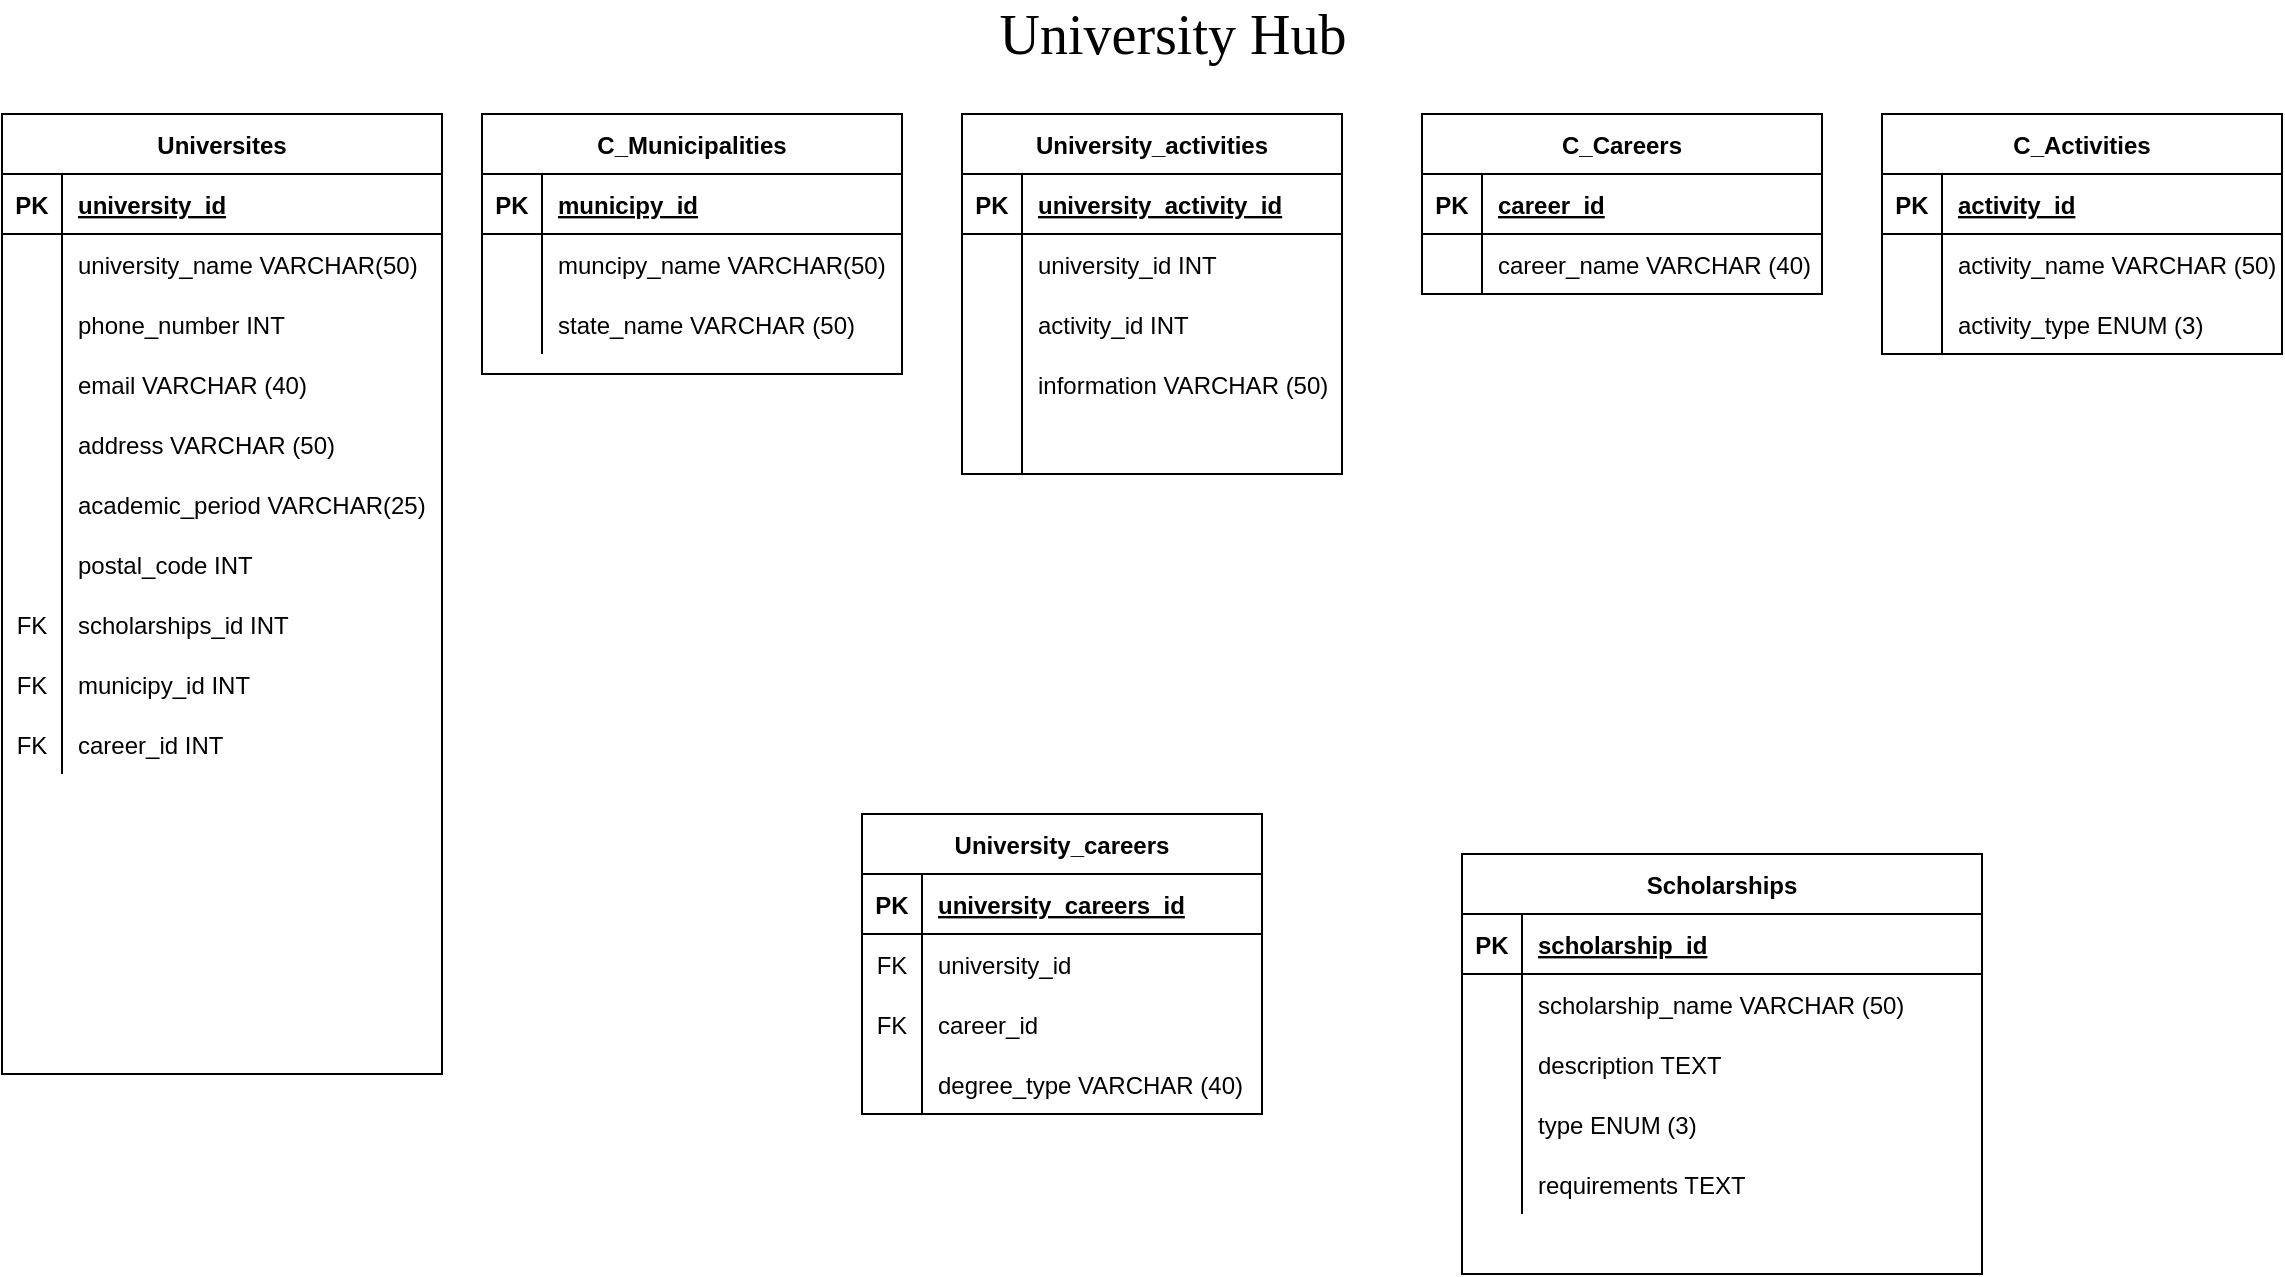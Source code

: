 <mxfile version="13.7.6" type="github">
  <diagram id="W1sH6OFh1roLbbkazUPK" name="Page-1">
    <mxGraphModel dx="2031" dy="690" grid="1" gridSize="10" guides="1" tooltips="1" connect="1" arrows="1" fold="1" page="1" pageScale="1" pageWidth="850" pageHeight="1100" math="0" shadow="0">
      <root>
        <mxCell id="0" />
        <mxCell id="1" parent="0" />
        <mxCell id="lba87AovnTTibqNIR0Lu-68" value="&lt;font style=&quot;font-size: 28px&quot; face=&quot;Times New Roman&quot;&gt;University Hub&lt;/font&gt;" style="text;html=1;align=center;verticalAlign=middle;resizable=0;points=[];autosize=1;" parent="1" vertex="1">
          <mxGeometry x="300" y="10" width="190" height="20" as="geometry" />
        </mxCell>
        <mxCell id="lba87AovnTTibqNIR0Lu-69" value="C_Municipalities" style="shape=table;startSize=30;container=1;collapsible=1;childLayout=tableLayout;fixedRows=1;rowLines=0;fontStyle=1;align=center;resizeLast=1;" parent="1" vertex="1">
          <mxGeometry x="50" y="60" width="210" height="130" as="geometry" />
        </mxCell>
        <mxCell id="lba87AovnTTibqNIR0Lu-70" value="" style="shape=partialRectangle;collapsible=0;dropTarget=0;pointerEvents=0;fillColor=none;top=0;left=0;bottom=1;right=0;points=[[0,0.5],[1,0.5]];portConstraint=eastwest;" parent="lba87AovnTTibqNIR0Lu-69" vertex="1">
          <mxGeometry y="30" width="210" height="30" as="geometry" />
        </mxCell>
        <mxCell id="lba87AovnTTibqNIR0Lu-71" value="PK" style="shape=partialRectangle;connectable=0;fillColor=none;top=0;left=0;bottom=0;right=0;fontStyle=1;overflow=hidden;" parent="lba87AovnTTibqNIR0Lu-70" vertex="1">
          <mxGeometry width="30" height="30" as="geometry" />
        </mxCell>
        <mxCell id="lba87AovnTTibqNIR0Lu-72" value="municipy_id" style="shape=partialRectangle;connectable=0;fillColor=none;top=0;left=0;bottom=0;right=0;align=left;spacingLeft=6;fontStyle=5;overflow=hidden;" parent="lba87AovnTTibqNIR0Lu-70" vertex="1">
          <mxGeometry x="30" width="180" height="30" as="geometry" />
        </mxCell>
        <mxCell id="lba87AovnTTibqNIR0Lu-73" value="" style="shape=partialRectangle;collapsible=0;dropTarget=0;pointerEvents=0;fillColor=none;top=0;left=0;bottom=0;right=0;points=[[0,0.5],[1,0.5]];portConstraint=eastwest;" parent="lba87AovnTTibqNIR0Lu-69" vertex="1">
          <mxGeometry y="60" width="210" height="30" as="geometry" />
        </mxCell>
        <mxCell id="lba87AovnTTibqNIR0Lu-74" value="" style="shape=partialRectangle;connectable=0;fillColor=none;top=0;left=0;bottom=0;right=0;editable=1;overflow=hidden;" parent="lba87AovnTTibqNIR0Lu-73" vertex="1">
          <mxGeometry width="30" height="30" as="geometry" />
        </mxCell>
        <mxCell id="lba87AovnTTibqNIR0Lu-75" value="muncipy_name VARCHAR(50)" style="shape=partialRectangle;connectable=0;fillColor=none;top=0;left=0;bottom=0;right=0;align=left;spacingLeft=6;overflow=hidden;" parent="lba87AovnTTibqNIR0Lu-73" vertex="1">
          <mxGeometry x="30" width="180" height="30" as="geometry" />
        </mxCell>
        <mxCell id="lba87AovnTTibqNIR0Lu-76" value="" style="shape=partialRectangle;collapsible=0;dropTarget=0;pointerEvents=0;fillColor=none;top=0;left=0;bottom=0;right=0;points=[[0,0.5],[1,0.5]];portConstraint=eastwest;" parent="lba87AovnTTibqNIR0Lu-69" vertex="1">
          <mxGeometry y="90" width="210" height="30" as="geometry" />
        </mxCell>
        <mxCell id="lba87AovnTTibqNIR0Lu-77" value="" style="shape=partialRectangle;connectable=0;fillColor=none;top=0;left=0;bottom=0;right=0;editable=1;overflow=hidden;" parent="lba87AovnTTibqNIR0Lu-76" vertex="1">
          <mxGeometry width="30" height="30" as="geometry" />
        </mxCell>
        <mxCell id="lba87AovnTTibqNIR0Lu-78" value="state_name VARCHAR (50)" style="shape=partialRectangle;connectable=0;fillColor=none;top=0;left=0;bottom=0;right=0;align=left;spacingLeft=6;overflow=hidden;" parent="lba87AovnTTibqNIR0Lu-76" vertex="1">
          <mxGeometry x="30" width="180" height="30" as="geometry" />
        </mxCell>
        <mxCell id="stJN1wXWKb7YKqjHWtWD-16" value="University_activities" style="shape=table;startSize=30;container=1;collapsible=1;childLayout=tableLayout;fixedRows=1;rowLines=0;fontStyle=1;align=center;resizeLast=1;" parent="1" vertex="1">
          <mxGeometry x="290" y="60" width="190" height="180" as="geometry" />
        </mxCell>
        <mxCell id="stJN1wXWKb7YKqjHWtWD-17" value="" style="shape=partialRectangle;collapsible=0;dropTarget=0;pointerEvents=0;fillColor=none;top=0;left=0;bottom=1;right=0;points=[[0,0.5],[1,0.5]];portConstraint=eastwest;" parent="stJN1wXWKb7YKqjHWtWD-16" vertex="1">
          <mxGeometry y="30" width="190" height="30" as="geometry" />
        </mxCell>
        <mxCell id="stJN1wXWKb7YKqjHWtWD-18" value="PK" style="shape=partialRectangle;connectable=0;fillColor=none;top=0;left=0;bottom=0;right=0;fontStyle=1;overflow=hidden;" parent="stJN1wXWKb7YKqjHWtWD-17" vertex="1">
          <mxGeometry width="30" height="30" as="geometry" />
        </mxCell>
        <mxCell id="stJN1wXWKb7YKqjHWtWD-19" value="university_activity_id" style="shape=partialRectangle;connectable=0;fillColor=none;top=0;left=0;bottom=0;right=0;align=left;spacingLeft=6;fontStyle=5;overflow=hidden;" parent="stJN1wXWKb7YKqjHWtWD-17" vertex="1">
          <mxGeometry x="30" width="160" height="30" as="geometry" />
        </mxCell>
        <mxCell id="stJN1wXWKb7YKqjHWtWD-20" value="" style="shape=partialRectangle;collapsible=0;dropTarget=0;pointerEvents=0;fillColor=none;top=0;left=0;bottom=0;right=0;points=[[0,0.5],[1,0.5]];portConstraint=eastwest;" parent="stJN1wXWKb7YKqjHWtWD-16" vertex="1">
          <mxGeometry y="60" width="190" height="30" as="geometry" />
        </mxCell>
        <mxCell id="stJN1wXWKb7YKqjHWtWD-21" value="" style="shape=partialRectangle;connectable=0;fillColor=none;top=0;left=0;bottom=0;right=0;editable=1;overflow=hidden;" parent="stJN1wXWKb7YKqjHWtWD-20" vertex="1">
          <mxGeometry width="30" height="30" as="geometry" />
        </mxCell>
        <mxCell id="stJN1wXWKb7YKqjHWtWD-22" value="university_id INT " style="shape=partialRectangle;connectable=0;fillColor=none;top=0;left=0;bottom=0;right=0;align=left;spacingLeft=6;overflow=hidden;" parent="stJN1wXWKb7YKqjHWtWD-20" vertex="1">
          <mxGeometry x="30" width="160" height="30" as="geometry" />
        </mxCell>
        <mxCell id="stJN1wXWKb7YKqjHWtWD-23" value="" style="shape=partialRectangle;collapsible=0;dropTarget=0;pointerEvents=0;fillColor=none;top=0;left=0;bottom=0;right=0;points=[[0,0.5],[1,0.5]];portConstraint=eastwest;" parent="stJN1wXWKb7YKqjHWtWD-16" vertex="1">
          <mxGeometry y="90" width="190" height="30" as="geometry" />
        </mxCell>
        <mxCell id="stJN1wXWKb7YKqjHWtWD-24" value="" style="shape=partialRectangle;connectable=0;fillColor=none;top=0;left=0;bottom=0;right=0;editable=1;overflow=hidden;" parent="stJN1wXWKb7YKqjHWtWD-23" vertex="1">
          <mxGeometry width="30" height="30" as="geometry" />
        </mxCell>
        <mxCell id="stJN1wXWKb7YKqjHWtWD-25" value="activity_id INT" style="shape=partialRectangle;connectable=0;fillColor=none;top=0;left=0;bottom=0;right=0;align=left;spacingLeft=6;overflow=hidden;" parent="stJN1wXWKb7YKqjHWtWD-23" vertex="1">
          <mxGeometry x="30" width="160" height="30" as="geometry" />
        </mxCell>
        <mxCell id="qsJC-0brQPdeC4saic5G-6" value="" style="shape=partialRectangle;collapsible=0;dropTarget=0;pointerEvents=0;fillColor=none;top=0;left=0;bottom=0;right=0;points=[[0,0.5],[1,0.5]];portConstraint=eastwest;" vertex="1" parent="stJN1wXWKb7YKqjHWtWD-16">
          <mxGeometry y="120" width="190" height="30" as="geometry" />
        </mxCell>
        <mxCell id="qsJC-0brQPdeC4saic5G-7" value="" style="shape=partialRectangle;connectable=0;fillColor=none;top=0;left=0;bottom=0;right=0;editable=1;overflow=hidden;" vertex="1" parent="qsJC-0brQPdeC4saic5G-6">
          <mxGeometry width="30" height="30" as="geometry" />
        </mxCell>
        <mxCell id="qsJC-0brQPdeC4saic5G-8" value="information VARCHAR (50)" style="shape=partialRectangle;connectable=0;fillColor=none;top=0;left=0;bottom=0;right=0;align=left;spacingLeft=6;overflow=hidden;" vertex="1" parent="qsJC-0brQPdeC4saic5G-6">
          <mxGeometry x="30" width="160" height="30" as="geometry" />
        </mxCell>
        <mxCell id="JNHCOuILpo2n0i_o9hOy-1" value="" style="shape=partialRectangle;collapsible=0;dropTarget=0;pointerEvents=0;fillColor=none;top=0;left=0;bottom=0;right=0;points=[[0,0.5],[1,0.5]];portConstraint=eastwest;" vertex="1" parent="stJN1wXWKb7YKqjHWtWD-16">
          <mxGeometry y="150" width="190" height="30" as="geometry" />
        </mxCell>
        <mxCell id="JNHCOuILpo2n0i_o9hOy-2" value="" style="shape=partialRectangle;connectable=0;fillColor=none;top=0;left=0;bottom=0;right=0;editable=1;overflow=hidden;" vertex="1" parent="JNHCOuILpo2n0i_o9hOy-1">
          <mxGeometry width="30" height="30" as="geometry" />
        </mxCell>
        <mxCell id="JNHCOuILpo2n0i_o9hOy-3" value="" style="shape=partialRectangle;connectable=0;fillColor=none;top=0;left=0;bottom=0;right=0;align=left;spacingLeft=6;overflow=hidden;" vertex="1" parent="JNHCOuILpo2n0i_o9hOy-1">
          <mxGeometry x="30" width="160" height="30" as="geometry" />
        </mxCell>
        <mxCell id="JNHCOuILpo2n0i_o9hOy-4" value="Scholarships" style="shape=table;startSize=30;container=1;collapsible=1;childLayout=tableLayout;fixedRows=1;rowLines=0;fontStyle=1;align=center;resizeLast=1;" vertex="1" parent="1">
          <mxGeometry x="540" y="430" width="260" height="210" as="geometry" />
        </mxCell>
        <mxCell id="JNHCOuILpo2n0i_o9hOy-5" value="" style="shape=partialRectangle;collapsible=0;dropTarget=0;pointerEvents=0;fillColor=none;top=0;left=0;bottom=1;right=0;points=[[0,0.5],[1,0.5]];portConstraint=eastwest;" vertex="1" parent="JNHCOuILpo2n0i_o9hOy-4">
          <mxGeometry y="30" width="260" height="30" as="geometry" />
        </mxCell>
        <mxCell id="JNHCOuILpo2n0i_o9hOy-6" value="PK" style="shape=partialRectangle;connectable=0;fillColor=none;top=0;left=0;bottom=0;right=0;fontStyle=1;overflow=hidden;" vertex="1" parent="JNHCOuILpo2n0i_o9hOy-5">
          <mxGeometry width="30" height="30" as="geometry" />
        </mxCell>
        <mxCell id="JNHCOuILpo2n0i_o9hOy-7" value="scholarship_id" style="shape=partialRectangle;connectable=0;fillColor=none;top=0;left=0;bottom=0;right=0;align=left;spacingLeft=6;fontStyle=5;overflow=hidden;" vertex="1" parent="JNHCOuILpo2n0i_o9hOy-5">
          <mxGeometry x="30" width="230" height="30" as="geometry" />
        </mxCell>
        <mxCell id="JNHCOuILpo2n0i_o9hOy-8" value="" style="shape=partialRectangle;collapsible=0;dropTarget=0;pointerEvents=0;fillColor=none;top=0;left=0;bottom=0;right=0;points=[[0,0.5],[1,0.5]];portConstraint=eastwest;" vertex="1" parent="JNHCOuILpo2n0i_o9hOy-4">
          <mxGeometry y="60" width="260" height="30" as="geometry" />
        </mxCell>
        <mxCell id="JNHCOuILpo2n0i_o9hOy-9" value="" style="shape=partialRectangle;connectable=0;fillColor=none;top=0;left=0;bottom=0;right=0;editable=1;overflow=hidden;" vertex="1" parent="JNHCOuILpo2n0i_o9hOy-8">
          <mxGeometry width="30" height="30" as="geometry" />
        </mxCell>
        <mxCell id="JNHCOuILpo2n0i_o9hOy-10" value="scholarship_name VARCHAR (50)" style="shape=partialRectangle;connectable=0;fillColor=none;top=0;left=0;bottom=0;right=0;align=left;spacingLeft=6;overflow=hidden;" vertex="1" parent="JNHCOuILpo2n0i_o9hOy-8">
          <mxGeometry x="30" width="230" height="30" as="geometry" />
        </mxCell>
        <mxCell id="JNHCOuILpo2n0i_o9hOy-11" value="" style="shape=partialRectangle;collapsible=0;dropTarget=0;pointerEvents=0;fillColor=none;top=0;left=0;bottom=0;right=0;points=[[0,0.5],[1,0.5]];portConstraint=eastwest;" vertex="1" parent="JNHCOuILpo2n0i_o9hOy-4">
          <mxGeometry y="90" width="260" height="30" as="geometry" />
        </mxCell>
        <mxCell id="JNHCOuILpo2n0i_o9hOy-12" value="" style="shape=partialRectangle;connectable=0;fillColor=none;top=0;left=0;bottom=0;right=0;editable=1;overflow=hidden;" vertex="1" parent="JNHCOuILpo2n0i_o9hOy-11">
          <mxGeometry width="30" height="30" as="geometry" />
        </mxCell>
        <mxCell id="JNHCOuILpo2n0i_o9hOy-13" value="description TEXT" style="shape=partialRectangle;connectable=0;fillColor=none;top=0;left=0;bottom=0;right=0;align=left;spacingLeft=6;overflow=hidden;" vertex="1" parent="JNHCOuILpo2n0i_o9hOy-11">
          <mxGeometry x="30" width="230" height="30" as="geometry" />
        </mxCell>
        <mxCell id="JNHCOuILpo2n0i_o9hOy-14" value="" style="shape=partialRectangle;collapsible=0;dropTarget=0;pointerEvents=0;fillColor=none;top=0;left=0;bottom=0;right=0;points=[[0,0.5],[1,0.5]];portConstraint=eastwest;" vertex="1" parent="JNHCOuILpo2n0i_o9hOy-4">
          <mxGeometry y="120" width="260" height="30" as="geometry" />
        </mxCell>
        <mxCell id="JNHCOuILpo2n0i_o9hOy-15" value="" style="shape=partialRectangle;connectable=0;fillColor=none;top=0;left=0;bottom=0;right=0;editable=1;overflow=hidden;" vertex="1" parent="JNHCOuILpo2n0i_o9hOy-14">
          <mxGeometry width="30" height="30" as="geometry" />
        </mxCell>
        <mxCell id="JNHCOuILpo2n0i_o9hOy-16" value="type ENUM (3)" style="shape=partialRectangle;connectable=0;fillColor=none;top=0;left=0;bottom=0;right=0;align=left;spacingLeft=6;overflow=hidden;" vertex="1" parent="JNHCOuILpo2n0i_o9hOy-14">
          <mxGeometry x="30" width="230" height="30" as="geometry" />
        </mxCell>
        <mxCell id="JNHCOuILpo2n0i_o9hOy-17" value="" style="shape=partialRectangle;collapsible=0;dropTarget=0;pointerEvents=0;fillColor=none;top=0;left=0;bottom=0;right=0;points=[[0,0.5],[1,0.5]];portConstraint=eastwest;" vertex="1" parent="JNHCOuILpo2n0i_o9hOy-4">
          <mxGeometry y="150" width="260" height="30" as="geometry" />
        </mxCell>
        <mxCell id="JNHCOuILpo2n0i_o9hOy-18" value="" style="shape=partialRectangle;connectable=0;fillColor=none;top=0;left=0;bottom=0;right=0;editable=1;overflow=hidden;" vertex="1" parent="JNHCOuILpo2n0i_o9hOy-17">
          <mxGeometry width="30" height="30" as="geometry" />
        </mxCell>
        <mxCell id="JNHCOuILpo2n0i_o9hOy-19" value="requirements TEXT" style="shape=partialRectangle;connectable=0;fillColor=none;top=0;left=0;bottom=0;right=0;align=left;spacingLeft=6;overflow=hidden;" vertex="1" parent="JNHCOuILpo2n0i_o9hOy-17">
          <mxGeometry x="30" width="230" height="30" as="geometry" />
        </mxCell>
        <mxCell id="lba87AovnTTibqNIR0Lu-82" value="C_Careers" style="shape=table;startSize=30;container=1;collapsible=1;childLayout=tableLayout;fixedRows=1;rowLines=0;fontStyle=1;align=center;resizeLast=1;" parent="1" vertex="1">
          <mxGeometry x="520" y="60" width="200" height="90" as="geometry" />
        </mxCell>
        <mxCell id="lba87AovnTTibqNIR0Lu-83" value="" style="shape=partialRectangle;collapsible=0;dropTarget=0;pointerEvents=0;fillColor=none;top=0;left=0;bottom=1;right=0;points=[[0,0.5],[1,0.5]];portConstraint=eastwest;" parent="lba87AovnTTibqNIR0Lu-82" vertex="1">
          <mxGeometry y="30" width="200" height="30" as="geometry" />
        </mxCell>
        <mxCell id="lba87AovnTTibqNIR0Lu-84" value="PK" style="shape=partialRectangle;connectable=0;fillColor=none;top=0;left=0;bottom=0;right=0;fontStyle=1;overflow=hidden;" parent="lba87AovnTTibqNIR0Lu-83" vertex="1">
          <mxGeometry width="30" height="30" as="geometry" />
        </mxCell>
        <mxCell id="lba87AovnTTibqNIR0Lu-85" value="career_id" style="shape=partialRectangle;connectable=0;fillColor=none;top=0;left=0;bottom=0;right=0;align=left;spacingLeft=6;fontStyle=5;overflow=hidden;" parent="lba87AovnTTibqNIR0Lu-83" vertex="1">
          <mxGeometry x="30" width="170" height="30" as="geometry" />
        </mxCell>
        <mxCell id="lba87AovnTTibqNIR0Lu-86" value="" style="shape=partialRectangle;collapsible=0;dropTarget=0;pointerEvents=0;fillColor=none;top=0;left=0;bottom=0;right=0;points=[[0,0.5],[1,0.5]];portConstraint=eastwest;" parent="lba87AovnTTibqNIR0Lu-82" vertex="1">
          <mxGeometry y="60" width="200" height="30" as="geometry" />
        </mxCell>
        <mxCell id="lba87AovnTTibqNIR0Lu-87" value="" style="shape=partialRectangle;connectable=0;fillColor=none;top=0;left=0;bottom=0;right=0;editable=1;overflow=hidden;" parent="lba87AovnTTibqNIR0Lu-86" vertex="1">
          <mxGeometry width="30" height="30" as="geometry" />
        </mxCell>
        <mxCell id="lba87AovnTTibqNIR0Lu-88" value="career_name VARCHAR (40)" style="shape=partialRectangle;connectable=0;fillColor=none;top=0;left=0;bottom=0;right=0;align=left;spacingLeft=6;overflow=hidden;" parent="lba87AovnTTibqNIR0Lu-86" vertex="1">
          <mxGeometry x="30" width="170" height="30" as="geometry" />
        </mxCell>
        <mxCell id="lba87AovnTTibqNIR0Lu-95" value="C_Activities" style="shape=table;startSize=30;container=1;collapsible=1;childLayout=tableLayout;fixedRows=1;rowLines=0;fontStyle=1;align=center;resizeLast=1;" parent="1" vertex="1">
          <mxGeometry x="750" y="60" width="200" height="120" as="geometry" />
        </mxCell>
        <mxCell id="lba87AovnTTibqNIR0Lu-96" value="" style="shape=partialRectangle;collapsible=0;dropTarget=0;pointerEvents=0;fillColor=none;top=0;left=0;bottom=1;right=0;points=[[0,0.5],[1,0.5]];portConstraint=eastwest;" parent="lba87AovnTTibqNIR0Lu-95" vertex="1">
          <mxGeometry y="30" width="200" height="30" as="geometry" />
        </mxCell>
        <mxCell id="lba87AovnTTibqNIR0Lu-97" value="PK" style="shape=partialRectangle;connectable=0;fillColor=none;top=0;left=0;bottom=0;right=0;fontStyle=1;overflow=hidden;" parent="lba87AovnTTibqNIR0Lu-96" vertex="1">
          <mxGeometry width="30" height="30" as="geometry" />
        </mxCell>
        <mxCell id="lba87AovnTTibqNIR0Lu-98" value="activity_id" style="shape=partialRectangle;connectable=0;fillColor=none;top=0;left=0;bottom=0;right=0;align=left;spacingLeft=6;fontStyle=5;overflow=hidden;" parent="lba87AovnTTibqNIR0Lu-96" vertex="1">
          <mxGeometry x="30" width="170" height="30" as="geometry" />
        </mxCell>
        <mxCell id="lba87AovnTTibqNIR0Lu-99" value="" style="shape=partialRectangle;collapsible=0;dropTarget=0;pointerEvents=0;fillColor=none;top=0;left=0;bottom=0;right=0;points=[[0,0.5],[1,0.5]];portConstraint=eastwest;" parent="lba87AovnTTibqNIR0Lu-95" vertex="1">
          <mxGeometry y="60" width="200" height="30" as="geometry" />
        </mxCell>
        <mxCell id="lba87AovnTTibqNIR0Lu-100" value="" style="shape=partialRectangle;connectable=0;fillColor=none;top=0;left=0;bottom=0;right=0;editable=1;overflow=hidden;" parent="lba87AovnTTibqNIR0Lu-99" vertex="1">
          <mxGeometry width="30" height="30" as="geometry" />
        </mxCell>
        <mxCell id="lba87AovnTTibqNIR0Lu-101" value="activity_name VARCHAR (50)" style="shape=partialRectangle;connectable=0;fillColor=none;top=0;left=0;bottom=0;right=0;align=left;spacingLeft=6;overflow=hidden;" parent="lba87AovnTTibqNIR0Lu-99" vertex="1">
          <mxGeometry x="30" width="170" height="30" as="geometry" />
        </mxCell>
        <mxCell id="lba87AovnTTibqNIR0Lu-102" value="" style="shape=partialRectangle;collapsible=0;dropTarget=0;pointerEvents=0;fillColor=none;top=0;left=0;bottom=0;right=0;points=[[0,0.5],[1,0.5]];portConstraint=eastwest;" parent="lba87AovnTTibqNIR0Lu-95" vertex="1">
          <mxGeometry y="90" width="200" height="30" as="geometry" />
        </mxCell>
        <mxCell id="lba87AovnTTibqNIR0Lu-103" value="" style="shape=partialRectangle;connectable=0;fillColor=none;top=0;left=0;bottom=0;right=0;editable=1;overflow=hidden;" parent="lba87AovnTTibqNIR0Lu-102" vertex="1">
          <mxGeometry width="30" height="30" as="geometry" />
        </mxCell>
        <mxCell id="lba87AovnTTibqNIR0Lu-104" value="activity_type ENUM (3)" style="shape=partialRectangle;connectable=0;fillColor=none;top=0;left=0;bottom=0;right=0;align=left;spacingLeft=6;overflow=hidden;" parent="lba87AovnTTibqNIR0Lu-102" vertex="1">
          <mxGeometry x="30" width="170" height="30" as="geometry" />
        </mxCell>
        <mxCell id="lba87AovnTTibqNIR0Lu-53" value="Universites" style="shape=table;startSize=30;container=1;collapsible=1;childLayout=tableLayout;fixedRows=1;rowLines=0;fontStyle=1;align=center;resizeLast=1;" parent="1" vertex="1">
          <mxGeometry x="-190" y="60" width="220" height="480" as="geometry" />
        </mxCell>
        <mxCell id="lba87AovnTTibqNIR0Lu-54" value="" style="shape=partialRectangle;collapsible=0;dropTarget=0;pointerEvents=0;fillColor=none;top=0;left=0;bottom=1;right=0;points=[[0,0.5],[1,0.5]];portConstraint=eastwest;" parent="lba87AovnTTibqNIR0Lu-53" vertex="1">
          <mxGeometry y="30" width="220" height="30" as="geometry" />
        </mxCell>
        <mxCell id="lba87AovnTTibqNIR0Lu-55" value="PK" style="shape=partialRectangle;connectable=0;fillColor=none;top=0;left=0;bottom=0;right=0;fontStyle=1;overflow=hidden;" parent="lba87AovnTTibqNIR0Lu-54" vertex="1">
          <mxGeometry width="30" height="30" as="geometry" />
        </mxCell>
        <mxCell id="lba87AovnTTibqNIR0Lu-56" value="university_id" style="shape=partialRectangle;connectable=0;fillColor=none;top=0;left=0;bottom=0;right=0;align=left;spacingLeft=6;fontStyle=5;overflow=hidden;" parent="lba87AovnTTibqNIR0Lu-54" vertex="1">
          <mxGeometry x="30" width="190" height="30" as="geometry" />
        </mxCell>
        <mxCell id="lba87AovnTTibqNIR0Lu-57" value="" style="shape=partialRectangle;collapsible=0;dropTarget=0;pointerEvents=0;fillColor=none;top=0;left=0;bottom=0;right=0;points=[[0,0.5],[1,0.5]];portConstraint=eastwest;" parent="lba87AovnTTibqNIR0Lu-53" vertex="1">
          <mxGeometry y="60" width="220" height="30" as="geometry" />
        </mxCell>
        <mxCell id="lba87AovnTTibqNIR0Lu-58" value="" style="shape=partialRectangle;connectable=0;fillColor=none;top=0;left=0;bottom=0;right=0;editable=1;overflow=hidden;" parent="lba87AovnTTibqNIR0Lu-57" vertex="1">
          <mxGeometry width="30" height="30" as="geometry" />
        </mxCell>
        <mxCell id="lba87AovnTTibqNIR0Lu-59" value="university_name VARCHAR(50)" style="shape=partialRectangle;connectable=0;fillColor=none;top=0;left=0;bottom=0;right=0;align=left;spacingLeft=6;overflow=hidden;" parent="lba87AovnTTibqNIR0Lu-57" vertex="1">
          <mxGeometry x="30" width="190" height="30" as="geometry" />
        </mxCell>
        <mxCell id="lba87AovnTTibqNIR0Lu-60" value="" style="shape=partialRectangle;collapsible=0;dropTarget=0;pointerEvents=0;fillColor=none;top=0;left=0;bottom=0;right=0;points=[[0,0.5],[1,0.5]];portConstraint=eastwest;" parent="lba87AovnTTibqNIR0Lu-53" vertex="1">
          <mxGeometry y="90" width="220" height="30" as="geometry" />
        </mxCell>
        <mxCell id="lba87AovnTTibqNIR0Lu-61" value="" style="shape=partialRectangle;connectable=0;fillColor=none;top=0;left=0;bottom=0;right=0;editable=1;overflow=hidden;" parent="lba87AovnTTibqNIR0Lu-60" vertex="1">
          <mxGeometry width="30" height="30" as="geometry" />
        </mxCell>
        <mxCell id="lba87AovnTTibqNIR0Lu-62" value="phone_number INT " style="shape=partialRectangle;connectable=0;fillColor=none;top=0;left=0;bottom=0;right=0;align=left;spacingLeft=6;overflow=hidden;" parent="lba87AovnTTibqNIR0Lu-60" vertex="1">
          <mxGeometry x="30" width="190" height="30" as="geometry" />
        </mxCell>
        <mxCell id="lba87AovnTTibqNIR0Lu-63" value="" style="shape=partialRectangle;collapsible=0;dropTarget=0;pointerEvents=0;fillColor=none;top=0;left=0;bottom=0;right=0;points=[[0,0.5],[1,0.5]];portConstraint=eastwest;" parent="lba87AovnTTibqNIR0Lu-53" vertex="1">
          <mxGeometry y="120" width="220" height="30" as="geometry" />
        </mxCell>
        <mxCell id="lba87AovnTTibqNIR0Lu-64" value="" style="shape=partialRectangle;connectable=0;fillColor=none;top=0;left=0;bottom=0;right=0;editable=1;overflow=hidden;" parent="lba87AovnTTibqNIR0Lu-63" vertex="1">
          <mxGeometry width="30" height="30" as="geometry" />
        </mxCell>
        <mxCell id="lba87AovnTTibqNIR0Lu-65" value="email VARCHAR (40)" style="shape=partialRectangle;connectable=0;fillColor=none;top=0;left=0;bottom=0;right=0;align=left;spacingLeft=6;overflow=hidden;" parent="lba87AovnTTibqNIR0Lu-63" vertex="1">
          <mxGeometry x="30" width="190" height="30" as="geometry" />
        </mxCell>
        <mxCell id="qsJC-0brQPdeC4saic5G-24" value="" style="shape=partialRectangle;collapsible=0;dropTarget=0;pointerEvents=0;fillColor=none;top=0;left=0;bottom=0;right=0;points=[[0,0.5],[1,0.5]];portConstraint=eastwest;" vertex="1" parent="lba87AovnTTibqNIR0Lu-53">
          <mxGeometry y="150" width="220" height="30" as="geometry" />
        </mxCell>
        <mxCell id="qsJC-0brQPdeC4saic5G-25" value="" style="shape=partialRectangle;connectable=0;fillColor=none;top=0;left=0;bottom=0;right=0;editable=1;overflow=hidden;" vertex="1" parent="qsJC-0brQPdeC4saic5G-24">
          <mxGeometry width="30" height="30" as="geometry" />
        </mxCell>
        <mxCell id="qsJC-0brQPdeC4saic5G-26" value="address VARCHAR (50)" style="shape=partialRectangle;connectable=0;fillColor=none;top=0;left=0;bottom=0;right=0;align=left;spacingLeft=6;overflow=hidden;" vertex="1" parent="qsJC-0brQPdeC4saic5G-24">
          <mxGeometry x="30" width="190" height="30" as="geometry" />
        </mxCell>
        <mxCell id="qsJC-0brQPdeC4saic5G-27" value="" style="shape=partialRectangle;collapsible=0;dropTarget=0;pointerEvents=0;fillColor=none;top=0;left=0;bottom=0;right=0;points=[[0,0.5],[1,0.5]];portConstraint=eastwest;" vertex="1" parent="lba87AovnTTibqNIR0Lu-53">
          <mxGeometry y="180" width="220" height="30" as="geometry" />
        </mxCell>
        <mxCell id="qsJC-0brQPdeC4saic5G-28" value="" style="shape=partialRectangle;connectable=0;fillColor=none;top=0;left=0;bottom=0;right=0;editable=1;overflow=hidden;" vertex="1" parent="qsJC-0brQPdeC4saic5G-27">
          <mxGeometry width="30" height="30" as="geometry" />
        </mxCell>
        <mxCell id="qsJC-0brQPdeC4saic5G-29" value="academic_period VARCHAR(25)" style="shape=partialRectangle;connectable=0;fillColor=none;top=0;left=0;bottom=0;right=0;align=left;spacingLeft=6;overflow=hidden;" vertex="1" parent="qsJC-0brQPdeC4saic5G-27">
          <mxGeometry x="30" width="190" height="30" as="geometry" />
        </mxCell>
        <mxCell id="qsJC-0brQPdeC4saic5G-30" value="" style="shape=partialRectangle;collapsible=0;dropTarget=0;pointerEvents=0;fillColor=none;top=0;left=0;bottom=0;right=0;points=[[0,0.5],[1,0.5]];portConstraint=eastwest;" vertex="1" parent="lba87AovnTTibqNIR0Lu-53">
          <mxGeometry y="210" width="220" height="30" as="geometry" />
        </mxCell>
        <mxCell id="qsJC-0brQPdeC4saic5G-31" value="" style="shape=partialRectangle;connectable=0;fillColor=none;top=0;left=0;bottom=0;right=0;editable=1;overflow=hidden;" vertex="1" parent="qsJC-0brQPdeC4saic5G-30">
          <mxGeometry width="30" height="30" as="geometry" />
        </mxCell>
        <mxCell id="qsJC-0brQPdeC4saic5G-32" value="postal_code INT" style="shape=partialRectangle;connectable=0;fillColor=none;top=0;left=0;bottom=0;right=0;align=left;spacingLeft=6;overflow=hidden;" vertex="1" parent="qsJC-0brQPdeC4saic5G-30">
          <mxGeometry x="30" width="190" height="30" as="geometry" />
        </mxCell>
        <mxCell id="qsJC-0brQPdeC4saic5G-55" value="" style="shape=partialRectangle;collapsible=0;dropTarget=0;pointerEvents=0;fillColor=none;top=0;left=0;bottom=0;right=0;points=[[0,0.5],[1,0.5]];portConstraint=eastwest;" vertex="1" parent="lba87AovnTTibqNIR0Lu-53">
          <mxGeometry y="240" width="220" height="30" as="geometry" />
        </mxCell>
        <mxCell id="qsJC-0brQPdeC4saic5G-56" value="FK" style="shape=partialRectangle;connectable=0;fillColor=none;top=0;left=0;bottom=0;right=0;editable=1;overflow=hidden;" vertex="1" parent="qsJC-0brQPdeC4saic5G-55">
          <mxGeometry width="30" height="30" as="geometry" />
        </mxCell>
        <mxCell id="qsJC-0brQPdeC4saic5G-57" value="scholarships_id INT" style="shape=partialRectangle;connectable=0;fillColor=none;top=0;left=0;bottom=0;right=0;align=left;spacingLeft=6;overflow=hidden;" vertex="1" parent="qsJC-0brQPdeC4saic5G-55">
          <mxGeometry x="30" width="190" height="30" as="geometry" />
        </mxCell>
        <mxCell id="qsJC-0brQPdeC4saic5G-96" value="" style="shape=partialRectangle;collapsible=0;dropTarget=0;pointerEvents=0;fillColor=none;top=0;left=0;bottom=0;right=0;points=[[0,0.5],[1,0.5]];portConstraint=eastwest;" vertex="1" parent="lba87AovnTTibqNIR0Lu-53">
          <mxGeometry y="270" width="220" height="30" as="geometry" />
        </mxCell>
        <mxCell id="qsJC-0brQPdeC4saic5G-97" value="FK" style="shape=partialRectangle;connectable=0;fillColor=none;top=0;left=0;bottom=0;right=0;editable=1;overflow=hidden;" vertex="1" parent="qsJC-0brQPdeC4saic5G-96">
          <mxGeometry width="30" height="30" as="geometry" />
        </mxCell>
        <mxCell id="qsJC-0brQPdeC4saic5G-98" value="municipy_id INT" style="shape=partialRectangle;connectable=0;fillColor=none;top=0;left=0;bottom=0;right=0;align=left;spacingLeft=6;overflow=hidden;" vertex="1" parent="qsJC-0brQPdeC4saic5G-96">
          <mxGeometry x="30" width="190" height="30" as="geometry" />
        </mxCell>
        <mxCell id="qsJC-0brQPdeC4saic5G-99" value="" style="shape=partialRectangle;collapsible=0;dropTarget=0;pointerEvents=0;fillColor=none;top=0;left=0;bottom=0;right=0;points=[[0,0.5],[1,0.5]];portConstraint=eastwest;" vertex="1" parent="lba87AovnTTibqNIR0Lu-53">
          <mxGeometry y="300" width="220" height="30" as="geometry" />
        </mxCell>
        <mxCell id="qsJC-0brQPdeC4saic5G-100" value="FK" style="shape=partialRectangle;connectable=0;fillColor=none;top=0;left=0;bottom=0;right=0;editable=1;overflow=hidden;" vertex="1" parent="qsJC-0brQPdeC4saic5G-99">
          <mxGeometry width="30" height="30" as="geometry" />
        </mxCell>
        <mxCell id="qsJC-0brQPdeC4saic5G-101" value="career_id INT" style="shape=partialRectangle;connectable=0;fillColor=none;top=0;left=0;bottom=0;right=0;align=left;spacingLeft=6;overflow=hidden;" vertex="1" parent="qsJC-0brQPdeC4saic5G-99">
          <mxGeometry x="30" width="190" height="30" as="geometry" />
        </mxCell>
        <mxCell id="qsJC-0brQPdeC4saic5G-58" value="University_careers" style="shape=table;startSize=30;container=1;collapsible=1;childLayout=tableLayout;fixedRows=1;rowLines=0;fontStyle=1;align=center;resizeLast=1;" vertex="1" parent="1">
          <mxGeometry x="240" y="410" width="200" height="150" as="geometry" />
        </mxCell>
        <mxCell id="qsJC-0brQPdeC4saic5G-59" value="" style="shape=partialRectangle;collapsible=0;dropTarget=0;pointerEvents=0;fillColor=none;top=0;left=0;bottom=1;right=0;points=[[0,0.5],[1,0.5]];portConstraint=eastwest;" vertex="1" parent="qsJC-0brQPdeC4saic5G-58">
          <mxGeometry y="30" width="200" height="30" as="geometry" />
        </mxCell>
        <mxCell id="qsJC-0brQPdeC4saic5G-60" value="PK" style="shape=partialRectangle;connectable=0;fillColor=none;top=0;left=0;bottom=0;right=0;fontStyle=1;overflow=hidden;" vertex="1" parent="qsJC-0brQPdeC4saic5G-59">
          <mxGeometry width="30" height="30" as="geometry" />
        </mxCell>
        <mxCell id="qsJC-0brQPdeC4saic5G-61" value="university_careers_id" style="shape=partialRectangle;connectable=0;fillColor=none;top=0;left=0;bottom=0;right=0;align=left;spacingLeft=6;fontStyle=5;overflow=hidden;" vertex="1" parent="qsJC-0brQPdeC4saic5G-59">
          <mxGeometry x="30" width="170" height="30" as="geometry" />
        </mxCell>
        <mxCell id="qsJC-0brQPdeC4saic5G-62" value="" style="shape=partialRectangle;collapsible=0;dropTarget=0;pointerEvents=0;fillColor=none;top=0;left=0;bottom=0;right=0;points=[[0,0.5],[1,0.5]];portConstraint=eastwest;" vertex="1" parent="qsJC-0brQPdeC4saic5G-58">
          <mxGeometry y="60" width="200" height="30" as="geometry" />
        </mxCell>
        <mxCell id="qsJC-0brQPdeC4saic5G-63" value="FK" style="shape=partialRectangle;connectable=0;fillColor=none;top=0;left=0;bottom=0;right=0;editable=1;overflow=hidden;" vertex="1" parent="qsJC-0brQPdeC4saic5G-62">
          <mxGeometry width="30" height="30" as="geometry" />
        </mxCell>
        <mxCell id="qsJC-0brQPdeC4saic5G-64" value="university_id" style="shape=partialRectangle;connectable=0;fillColor=none;top=0;left=0;bottom=0;right=0;align=left;spacingLeft=6;overflow=hidden;" vertex="1" parent="qsJC-0brQPdeC4saic5G-62">
          <mxGeometry x="30" width="170" height="30" as="geometry" />
        </mxCell>
        <mxCell id="qsJC-0brQPdeC4saic5G-65" value="" style="shape=partialRectangle;collapsible=0;dropTarget=0;pointerEvents=0;fillColor=none;top=0;left=0;bottom=0;right=0;points=[[0,0.5],[1,0.5]];portConstraint=eastwest;" vertex="1" parent="qsJC-0brQPdeC4saic5G-58">
          <mxGeometry y="90" width="200" height="30" as="geometry" />
        </mxCell>
        <mxCell id="qsJC-0brQPdeC4saic5G-66" value="FK" style="shape=partialRectangle;connectable=0;fillColor=none;top=0;left=0;bottom=0;right=0;editable=1;overflow=hidden;" vertex="1" parent="qsJC-0brQPdeC4saic5G-65">
          <mxGeometry width="30" height="30" as="geometry" />
        </mxCell>
        <mxCell id="qsJC-0brQPdeC4saic5G-67" value="career_id" style="shape=partialRectangle;connectable=0;fillColor=none;top=0;left=0;bottom=0;right=0;align=left;spacingLeft=6;overflow=hidden;" vertex="1" parent="qsJC-0brQPdeC4saic5G-65">
          <mxGeometry x="30" width="170" height="30" as="geometry" />
        </mxCell>
        <mxCell id="qsJC-0brQPdeC4saic5G-68" value="" style="shape=partialRectangle;collapsible=0;dropTarget=0;pointerEvents=0;fillColor=none;top=0;left=0;bottom=0;right=0;points=[[0,0.5],[1,0.5]];portConstraint=eastwest;" vertex="1" parent="qsJC-0brQPdeC4saic5G-58">
          <mxGeometry y="120" width="200" height="30" as="geometry" />
        </mxCell>
        <mxCell id="qsJC-0brQPdeC4saic5G-69" value="" style="shape=partialRectangle;connectable=0;fillColor=none;top=0;left=0;bottom=0;right=0;editable=1;overflow=hidden;" vertex="1" parent="qsJC-0brQPdeC4saic5G-68">
          <mxGeometry width="30" height="30" as="geometry" />
        </mxCell>
        <mxCell id="qsJC-0brQPdeC4saic5G-70" value="degree_type VARCHAR (40)" style="shape=partialRectangle;connectable=0;fillColor=none;top=0;left=0;bottom=0;right=0;align=left;spacingLeft=6;overflow=hidden;" vertex="1" parent="qsJC-0brQPdeC4saic5G-68">
          <mxGeometry x="30" width="170" height="30" as="geometry" />
        </mxCell>
      </root>
    </mxGraphModel>
  </diagram>
</mxfile>
